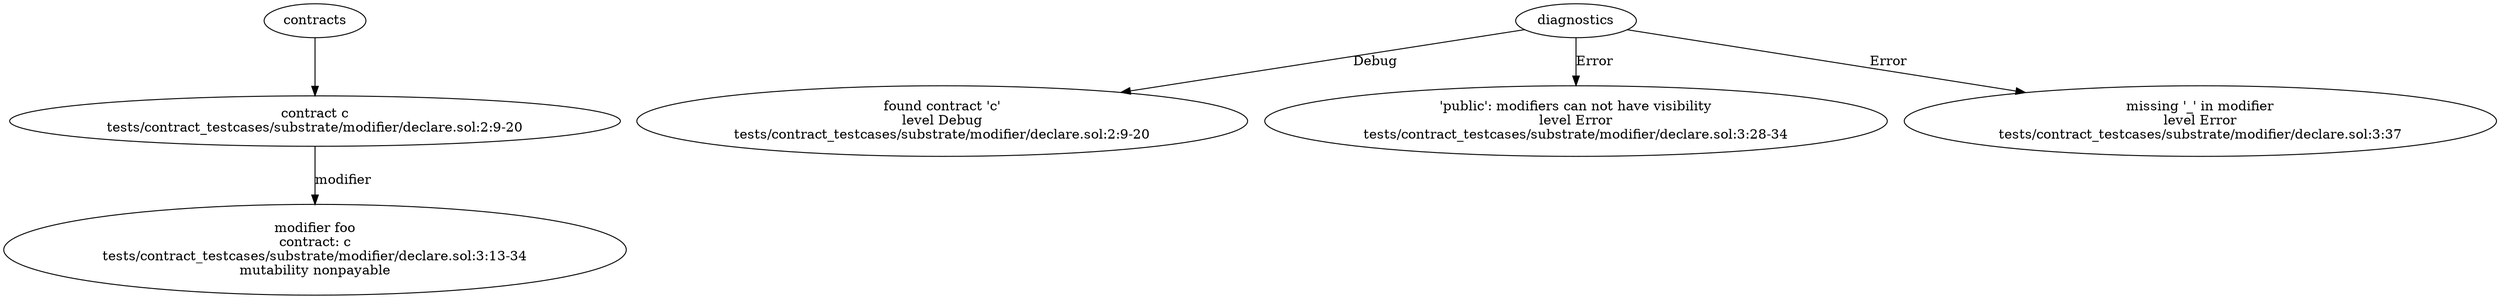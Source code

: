 strict digraph "tests/contract_testcases/substrate/modifier/declare.sol" {
	contract [label="contract c\ntests/contract_testcases/substrate/modifier/declare.sol:2:9-20"]
	foo [label="modifier foo\ncontract: c\ntests/contract_testcases/substrate/modifier/declare.sol:3:13-34\nmutability nonpayable"]
	diagnostic [label="found contract 'c'\nlevel Debug\ntests/contract_testcases/substrate/modifier/declare.sol:2:9-20"]
	diagnostic_5 [label="'public': modifiers can not have visibility\nlevel Error\ntests/contract_testcases/substrate/modifier/declare.sol:3:28-34"]
	diagnostic_6 [label="missing '_' in modifier\nlevel Error\ntests/contract_testcases/substrate/modifier/declare.sol:3:37"]
	contracts -> contract
	contract -> foo [label="modifier"]
	diagnostics -> diagnostic [label="Debug"]
	diagnostics -> diagnostic_5 [label="Error"]
	diagnostics -> diagnostic_6 [label="Error"]
}
